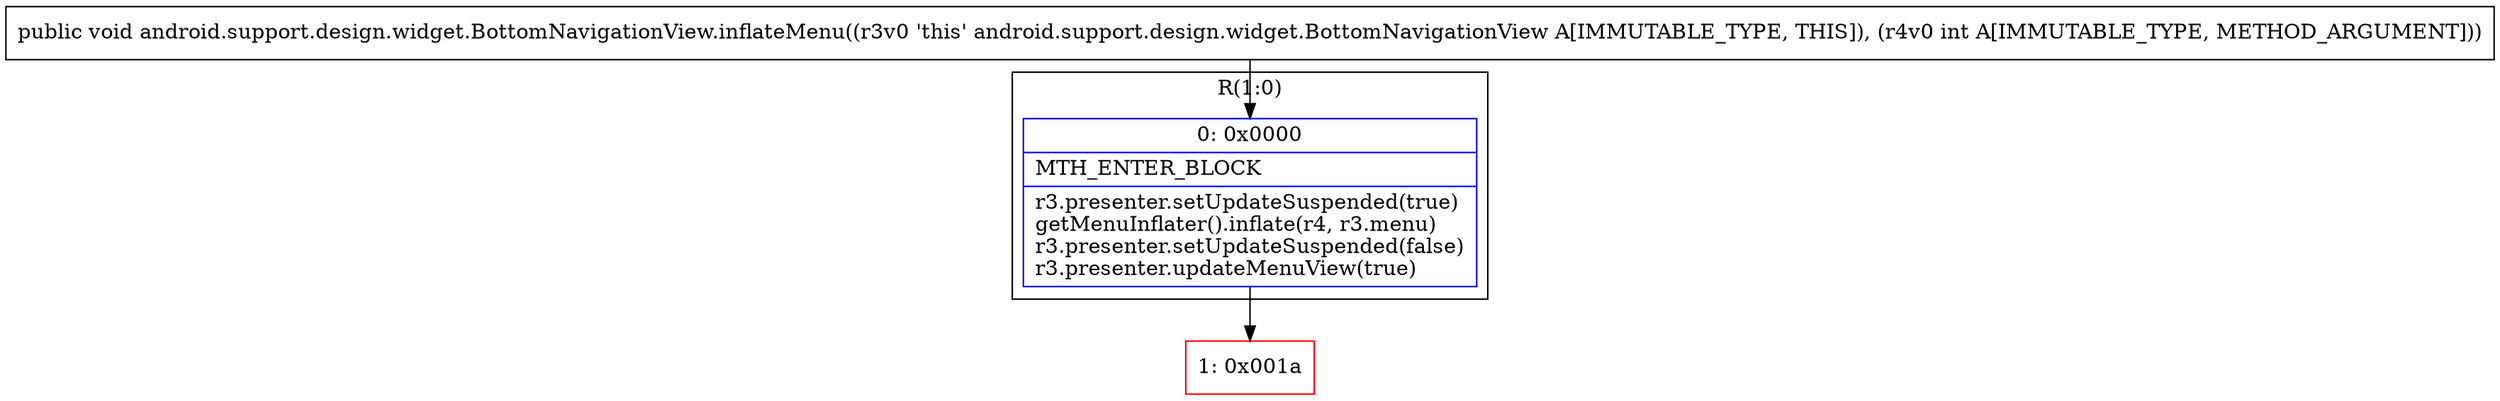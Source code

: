 digraph "CFG forandroid.support.design.widget.BottomNavigationView.inflateMenu(I)V" {
subgraph cluster_Region_89597337 {
label = "R(1:0)";
node [shape=record,color=blue];
Node_0 [shape=record,label="{0\:\ 0x0000|MTH_ENTER_BLOCK\l|r3.presenter.setUpdateSuspended(true)\lgetMenuInflater().inflate(r4, r3.menu)\lr3.presenter.setUpdateSuspended(false)\lr3.presenter.updateMenuView(true)\l}"];
}
Node_1 [shape=record,color=red,label="{1\:\ 0x001a}"];
MethodNode[shape=record,label="{public void android.support.design.widget.BottomNavigationView.inflateMenu((r3v0 'this' android.support.design.widget.BottomNavigationView A[IMMUTABLE_TYPE, THIS]), (r4v0 int A[IMMUTABLE_TYPE, METHOD_ARGUMENT])) }"];
MethodNode -> Node_0;
Node_0 -> Node_1;
}

